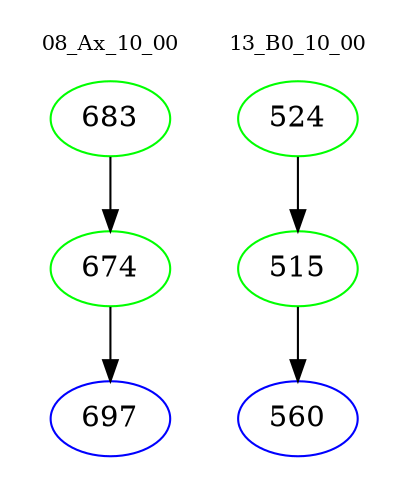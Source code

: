 digraph{
subgraph cluster_0 {
color = white
label = "08_Ax_10_00";
fontsize=10;
T0_683 [label="683", color="green"]
T0_683 -> T0_674 [color="black"]
T0_674 [label="674", color="green"]
T0_674 -> T0_697 [color="black"]
T0_697 [label="697", color="blue"]
}
subgraph cluster_1 {
color = white
label = "13_B0_10_00";
fontsize=10;
T1_524 [label="524", color="green"]
T1_524 -> T1_515 [color="black"]
T1_515 [label="515", color="green"]
T1_515 -> T1_560 [color="black"]
T1_560 [label="560", color="blue"]
}
}

